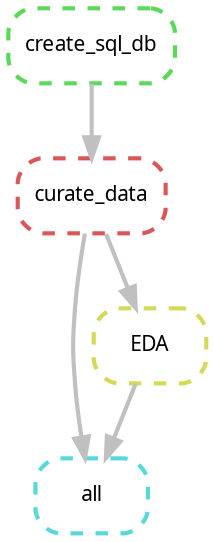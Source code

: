 digraph snakemake_dag {
    graph[bgcolor=white, margin=0];
    node[shape=box, style=rounded, fontname=sans,                 fontsize=10, penwidth=2];
    edge[penwidth=2, color=grey];
	0[label = "all", color = "0.50 0.6 0.85", style="rounded,dashed"];
	1[label = "curate_data", color = "0.00 0.6 0.85", style="rounded,dashed"];
	2[label = "create_sql_db", color = "0.33 0.6 0.85", style="rounded,dashed"];
	3[label = "EDA", color = "0.17 0.6 0.85", style="rounded,dashed"];
	1 -> 0
	3 -> 0
	2 -> 1
	1 -> 3
}            
